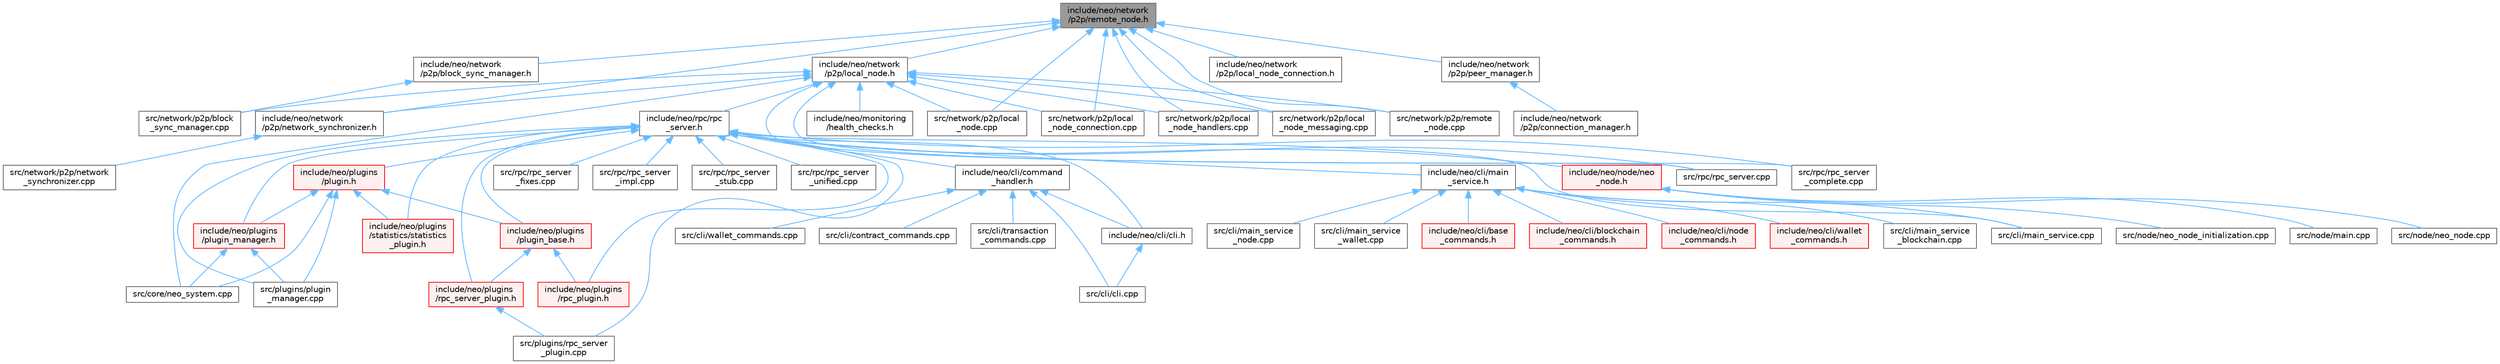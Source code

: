 digraph "include/neo/network/p2p/remote_node.h"
{
 // LATEX_PDF_SIZE
  bgcolor="transparent";
  edge [fontname=Helvetica,fontsize=10,labelfontname=Helvetica,labelfontsize=10];
  node [fontname=Helvetica,fontsize=10,shape=box,height=0.2,width=0.4];
  Node1 [id="Node000001",label="include/neo/network\l/p2p/remote_node.h",height=0.2,width=0.4,color="gray40", fillcolor="grey60", style="filled", fontcolor="black",tooltip=" "];
  Node1 -> Node2 [id="edge72_Node000001_Node000002",dir="back",color="steelblue1",style="solid",tooltip=" "];
  Node2 [id="Node000002",label="include/neo/network\l/p2p/block_sync_manager.h",height=0.2,width=0.4,color="grey40", fillcolor="white", style="filled",URL="$block__sync__manager_8h.html",tooltip=" "];
  Node2 -> Node3 [id="edge73_Node000002_Node000003",dir="back",color="steelblue1",style="solid",tooltip=" "];
  Node3 [id="Node000003",label="src/network/p2p/block\l_sync_manager.cpp",height=0.2,width=0.4,color="grey40", fillcolor="white", style="filled",URL="$block__sync__manager_8cpp.html",tooltip=" "];
  Node1 -> Node4 [id="edge74_Node000001_Node000004",dir="back",color="steelblue1",style="solid",tooltip=" "];
  Node4 [id="Node000004",label="include/neo/network\l/p2p/local_node.h",height=0.2,width=0.4,color="grey40", fillcolor="white", style="filled",URL="$local__node_8h.html",tooltip=" "];
  Node4 -> Node5 [id="edge75_Node000004_Node000005",dir="back",color="steelblue1",style="solid",tooltip=" "];
  Node5 [id="Node000005",label="include/neo/monitoring\l/health_checks.h",height=0.2,width=0.4,color="grey40", fillcolor="white", style="filled",URL="$health__checks_8h.html",tooltip=" "];
  Node4 -> Node6 [id="edge76_Node000004_Node000006",dir="back",color="steelblue1",style="solid",tooltip=" "];
  Node6 [id="Node000006",label="include/neo/network\l/p2p/network_synchronizer.h",height=0.2,width=0.4,color="grey40", fillcolor="white", style="filled",URL="$network__synchronizer_8h.html",tooltip=" "];
  Node6 -> Node7 [id="edge77_Node000006_Node000007",dir="back",color="steelblue1",style="solid",tooltip=" "];
  Node7 [id="Node000007",label="src/network/p2p/network\l_synchronizer.cpp",height=0.2,width=0.4,color="grey40", fillcolor="white", style="filled",URL="$network__synchronizer_8cpp.html",tooltip=" "];
  Node4 -> Node8 [id="edge78_Node000004_Node000008",dir="back",color="steelblue1",style="solid",tooltip=" "];
  Node8 [id="Node000008",label="include/neo/rpc/rpc\l_server.h",height=0.2,width=0.4,color="grey40", fillcolor="white", style="filled",URL="$rpc__server_8h.html",tooltip=" "];
  Node8 -> Node9 [id="edge79_Node000008_Node000009",dir="back",color="steelblue1",style="solid",tooltip=" "];
  Node9 [id="Node000009",label="include/neo/cli/cli.h",height=0.2,width=0.4,color="grey40", fillcolor="white", style="filled",URL="$cli_8h.html",tooltip=" "];
  Node9 -> Node10 [id="edge80_Node000009_Node000010",dir="back",color="steelblue1",style="solid",tooltip=" "];
  Node10 [id="Node000010",label="src/cli/cli.cpp",height=0.2,width=0.4,color="grey40", fillcolor="white", style="filled",URL="$cli_8cpp.html",tooltip=" "];
  Node8 -> Node11 [id="edge81_Node000008_Node000011",dir="back",color="steelblue1",style="solid",tooltip=" "];
  Node11 [id="Node000011",label="include/neo/cli/command\l_handler.h",height=0.2,width=0.4,color="grey40", fillcolor="white", style="filled",URL="$command__handler_8h.html",tooltip=" "];
  Node11 -> Node9 [id="edge82_Node000011_Node000009",dir="back",color="steelblue1",style="solid",tooltip=" "];
  Node11 -> Node10 [id="edge83_Node000011_Node000010",dir="back",color="steelblue1",style="solid",tooltip=" "];
  Node11 -> Node12 [id="edge84_Node000011_Node000012",dir="back",color="steelblue1",style="solid",tooltip=" "];
  Node12 [id="Node000012",label="src/cli/contract_commands.cpp",height=0.2,width=0.4,color="grey40", fillcolor="white", style="filled",URL="$contract__commands_8cpp.html",tooltip=" "];
  Node11 -> Node13 [id="edge85_Node000011_Node000013",dir="back",color="steelblue1",style="solid",tooltip=" "];
  Node13 [id="Node000013",label="src/cli/transaction\l_commands.cpp",height=0.2,width=0.4,color="grey40", fillcolor="white", style="filled",URL="$transaction__commands_8cpp.html",tooltip=" "];
  Node11 -> Node14 [id="edge86_Node000011_Node000014",dir="back",color="steelblue1",style="solid",tooltip=" "];
  Node14 [id="Node000014",label="src/cli/wallet_commands.cpp",height=0.2,width=0.4,color="grey40", fillcolor="white", style="filled",URL="$wallet__commands_8cpp.html",tooltip=" "];
  Node8 -> Node15 [id="edge87_Node000008_Node000015",dir="back",color="steelblue1",style="solid",tooltip=" "];
  Node15 [id="Node000015",label="include/neo/cli/main\l_service.h",height=0.2,width=0.4,color="grey40", fillcolor="white", style="filled",URL="$main__service_8h.html",tooltip=" "];
  Node15 -> Node16 [id="edge88_Node000015_Node000016",dir="back",color="steelblue1",style="solid",tooltip=" "];
  Node16 [id="Node000016",label="include/neo/cli/base\l_commands.h",height=0.2,width=0.4,color="red", fillcolor="#FFF0F0", style="filled",URL="$base__commands_8h.html",tooltip=" "];
  Node15 -> Node18 [id="edge89_Node000015_Node000018",dir="back",color="steelblue1",style="solid",tooltip=" "];
  Node18 [id="Node000018",label="include/neo/cli/blockchain\l_commands.h",height=0.2,width=0.4,color="red", fillcolor="#FFF0F0", style="filled",URL="$blockchain__commands_8h.html",tooltip=" "];
  Node15 -> Node20 [id="edge90_Node000015_Node000020",dir="back",color="steelblue1",style="solid",tooltip=" "];
  Node20 [id="Node000020",label="include/neo/cli/node\l_commands.h",height=0.2,width=0.4,color="red", fillcolor="#FFF0F0", style="filled",URL="$node__commands_8h.html",tooltip=" "];
  Node15 -> Node22 [id="edge91_Node000015_Node000022",dir="back",color="steelblue1",style="solid",tooltip=" "];
  Node22 [id="Node000022",label="include/neo/cli/wallet\l_commands.h",height=0.2,width=0.4,color="red", fillcolor="#FFF0F0", style="filled",URL="$wallet__commands_8h.html",tooltip=" "];
  Node15 -> Node24 [id="edge92_Node000015_Node000024",dir="back",color="steelblue1",style="solid",tooltip=" "];
  Node24 [id="Node000024",label="src/cli/main_service.cpp",height=0.2,width=0.4,color="grey40", fillcolor="white", style="filled",URL="$main__service_8cpp.html",tooltip=" "];
  Node15 -> Node25 [id="edge93_Node000015_Node000025",dir="back",color="steelblue1",style="solid",tooltip=" "];
  Node25 [id="Node000025",label="src/cli/main_service\l_blockchain.cpp",height=0.2,width=0.4,color="grey40", fillcolor="white", style="filled",URL="$main__service__blockchain_8cpp.html",tooltip=" "];
  Node15 -> Node26 [id="edge94_Node000015_Node000026",dir="back",color="steelblue1",style="solid",tooltip=" "];
  Node26 [id="Node000026",label="src/cli/main_service\l_node.cpp",height=0.2,width=0.4,color="grey40", fillcolor="white", style="filled",URL="$main__service__node_8cpp.html",tooltip=" "];
  Node15 -> Node27 [id="edge95_Node000015_Node000027",dir="back",color="steelblue1",style="solid",tooltip=" "];
  Node27 [id="Node000027",label="src/cli/main_service\l_wallet.cpp",height=0.2,width=0.4,color="grey40", fillcolor="white", style="filled",URL="$main__service__wallet_8cpp.html",tooltip=" "];
  Node8 -> Node28 [id="edge96_Node000008_Node000028",dir="back",color="steelblue1",style="solid",tooltip=" "];
  Node28 [id="Node000028",label="include/neo/node/neo\l_node.h",height=0.2,width=0.4,color="red", fillcolor="#FFF0F0", style="filled",URL="$neo__node_8h.html",tooltip=" "];
  Node28 -> Node29 [id="edge97_Node000028_Node000029",dir="back",color="steelblue1",style="solid",tooltip=" "];
  Node29 [id="Node000029",label="src/node/main.cpp",height=0.2,width=0.4,color="grey40", fillcolor="white", style="filled",URL="$main_8cpp.html",tooltip="Main entry point for Neo C++ Node."];
  Node28 -> Node30 [id="edge98_Node000028_Node000030",dir="back",color="steelblue1",style="solid",tooltip=" "];
  Node30 [id="Node000030",label="src/node/neo_node.cpp",height=0.2,width=0.4,color="grey40", fillcolor="white", style="filled",URL="$neo__node_8cpp.html",tooltip=" "];
  Node28 -> Node31 [id="edge99_Node000028_Node000031",dir="back",color="steelblue1",style="solid",tooltip=" "];
  Node31 [id="Node000031",label="src/node/neo_node_initialization.cpp",height=0.2,width=0.4,color="grey40", fillcolor="white", style="filled",URL="$neo__node__initialization_8cpp.html",tooltip=" "];
  Node8 -> Node33 [id="edge100_Node000008_Node000033",dir="back",color="steelblue1",style="solid",tooltip=" "];
  Node33 [id="Node000033",label="include/neo/plugins\l/plugin.h",height=0.2,width=0.4,color="red", fillcolor="#FFF0F0", style="filled",URL="$plugins_2plugin_8h.html",tooltip=" "];
  Node33 -> Node34 [id="edge101_Node000033_Node000034",dir="back",color="steelblue1",style="solid",tooltip=" "];
  Node34 [id="Node000034",label="include/neo/plugins\l/plugin_base.h",height=0.2,width=0.4,color="red", fillcolor="#FFF0F0", style="filled",URL="$plugin__base_8h.html",tooltip=" "];
  Node34 -> Node40 [id="edge102_Node000034_Node000040",dir="back",color="steelblue1",style="solid",tooltip=" "];
  Node40 [id="Node000040",label="include/neo/plugins\l/rpc_plugin.h",height=0.2,width=0.4,color="red", fillcolor="#FFF0F0", style="filled",URL="$rpc__plugin_8h.html",tooltip=" "];
  Node34 -> Node42 [id="edge103_Node000034_Node000042",dir="back",color="steelblue1",style="solid",tooltip=" "];
  Node42 [id="Node000042",label="include/neo/plugins\l/rpc_server_plugin.h",height=0.2,width=0.4,color="red", fillcolor="#FFF0F0", style="filled",URL="$rpc__server__plugin_8h.html",tooltip=" "];
  Node42 -> Node43 [id="edge104_Node000042_Node000043",dir="back",color="steelblue1",style="solid",tooltip=" "];
  Node43 [id="Node000043",label="src/plugins/rpc_server\l_plugin.cpp",height=0.2,width=0.4,color="grey40", fillcolor="white", style="filled",URL="$rpc__server__plugin_8cpp.html",tooltip=" "];
  Node33 -> Node51 [id="edge105_Node000033_Node000051",dir="back",color="steelblue1",style="solid",tooltip=" "];
  Node51 [id="Node000051",label="include/neo/plugins\l/plugin_manager.h",height=0.2,width=0.4,color="red", fillcolor="#FFF0F0", style="filled",URL="$plugin__manager_8h.html",tooltip=" "];
  Node51 -> Node53 [id="edge106_Node000051_Node000053",dir="back",color="steelblue1",style="solid",tooltip=" "];
  Node53 [id="Node000053",label="src/core/neo_system.cpp",height=0.2,width=0.4,color="grey40", fillcolor="white", style="filled",URL="$core_2neo__system_8cpp.html",tooltip=" "];
  Node51 -> Node54 [id="edge107_Node000051_Node000054",dir="back",color="steelblue1",style="solid",tooltip=" "];
  Node54 [id="Node000054",label="src/plugins/plugin\l_manager.cpp",height=0.2,width=0.4,color="grey40", fillcolor="white", style="filled",URL="$plugin__manager_8cpp.html",tooltip=" "];
  Node33 -> Node55 [id="edge108_Node000033_Node000055",dir="back",color="steelblue1",style="solid",tooltip=" "];
  Node55 [id="Node000055",label="include/neo/plugins\l/statistics/statistics\l_plugin.h",height=0.2,width=0.4,color="red", fillcolor="#FFF0F0", style="filled",URL="$statistics_2statistics__plugin_8h.html",tooltip=" "];
  Node33 -> Node53 [id="edge109_Node000033_Node000053",dir="back",color="steelblue1",style="solid",tooltip=" "];
  Node33 -> Node54 [id="edge110_Node000033_Node000054",dir="back",color="steelblue1",style="solid",tooltip=" "];
  Node8 -> Node34 [id="edge111_Node000008_Node000034",dir="back",color="steelblue1",style="solid",tooltip=" "];
  Node8 -> Node51 [id="edge112_Node000008_Node000051",dir="back",color="steelblue1",style="solid",tooltip=" "];
  Node8 -> Node40 [id="edge113_Node000008_Node000040",dir="back",color="steelblue1",style="solid",tooltip=" "];
  Node8 -> Node42 [id="edge114_Node000008_Node000042",dir="back",color="steelblue1",style="solid",tooltip=" "];
  Node8 -> Node55 [id="edge115_Node000008_Node000055",dir="back",color="steelblue1",style="solid",tooltip=" "];
  Node8 -> Node24 [id="edge116_Node000008_Node000024",dir="back",color="steelblue1",style="solid",tooltip=" "];
  Node8 -> Node54 [id="edge117_Node000008_Node000054",dir="back",color="steelblue1",style="solid",tooltip=" "];
  Node8 -> Node43 [id="edge118_Node000008_Node000043",dir="back",color="steelblue1",style="solid",tooltip=" "];
  Node8 -> Node59 [id="edge119_Node000008_Node000059",dir="back",color="steelblue1",style="solid",tooltip=" "];
  Node59 [id="Node000059",label="src/rpc/rpc_server.cpp",height=0.2,width=0.4,color="grey40", fillcolor="white", style="filled",URL="$rpc__server_8cpp.html",tooltip=" "];
  Node8 -> Node60 [id="edge120_Node000008_Node000060",dir="back",color="steelblue1",style="solid",tooltip=" "];
  Node60 [id="Node000060",label="src/rpc/rpc_server\l_complete.cpp",height=0.2,width=0.4,color="grey40", fillcolor="white", style="filled",URL="$rpc__server__complete_8cpp.html",tooltip=" "];
  Node8 -> Node61 [id="edge121_Node000008_Node000061",dir="back",color="steelblue1",style="solid",tooltip=" "];
  Node61 [id="Node000061",label="src/rpc/rpc_server\l_fixes.cpp",height=0.2,width=0.4,color="grey40", fillcolor="white", style="filled",URL="$rpc__server__fixes_8cpp.html",tooltip=" "];
  Node8 -> Node62 [id="edge122_Node000008_Node000062",dir="back",color="steelblue1",style="solid",tooltip=" "];
  Node62 [id="Node000062",label="src/rpc/rpc_server\l_impl.cpp",height=0.2,width=0.4,color="grey40", fillcolor="white", style="filled",URL="$rpc__server__impl_8cpp.html",tooltip=" "];
  Node8 -> Node63 [id="edge123_Node000008_Node000063",dir="back",color="steelblue1",style="solid",tooltip=" "];
  Node63 [id="Node000063",label="src/rpc/rpc_server\l_stub.cpp",height=0.2,width=0.4,color="grey40", fillcolor="white", style="filled",URL="$rpc__server__stub_8cpp.html",tooltip=" "];
  Node8 -> Node64 [id="edge124_Node000008_Node000064",dir="back",color="steelblue1",style="solid",tooltip=" "];
  Node64 [id="Node000064",label="src/rpc/rpc_server\l_unified.cpp",height=0.2,width=0.4,color="grey40", fillcolor="white", style="filled",URL="$rpc__server__unified_8cpp.html",tooltip=" "];
  Node4 -> Node53 [id="edge125_Node000004_Node000053",dir="back",color="steelblue1",style="solid",tooltip=" "];
  Node4 -> Node3 [id="edge126_Node000004_Node000003",dir="back",color="steelblue1",style="solid",tooltip=" "];
  Node4 -> Node65 [id="edge127_Node000004_Node000065",dir="back",color="steelblue1",style="solid",tooltip=" "];
  Node65 [id="Node000065",label="src/network/p2p/local\l_node.cpp",height=0.2,width=0.4,color="grey40", fillcolor="white", style="filled",URL="$local__node_8cpp.html",tooltip=" "];
  Node4 -> Node66 [id="edge128_Node000004_Node000066",dir="back",color="steelblue1",style="solid",tooltip=" "];
  Node66 [id="Node000066",label="src/network/p2p/local\l_node_connection.cpp",height=0.2,width=0.4,color="grey40", fillcolor="white", style="filled",URL="$local__node__connection_8cpp.html",tooltip=" "];
  Node4 -> Node67 [id="edge129_Node000004_Node000067",dir="back",color="steelblue1",style="solid",tooltip=" "];
  Node67 [id="Node000067",label="src/network/p2p/local\l_node_handlers.cpp",height=0.2,width=0.4,color="grey40", fillcolor="white", style="filled",URL="$local__node__handlers_8cpp.html",tooltip=" "];
  Node4 -> Node68 [id="edge130_Node000004_Node000068",dir="back",color="steelblue1",style="solid",tooltip=" "];
  Node68 [id="Node000068",label="src/network/p2p/local\l_node_messaging.cpp",height=0.2,width=0.4,color="grey40", fillcolor="white", style="filled",URL="$local__node__messaging_8cpp.html",tooltip=" "];
  Node4 -> Node69 [id="edge131_Node000004_Node000069",dir="back",color="steelblue1",style="solid",tooltip=" "];
  Node69 [id="Node000069",label="src/network/p2p/remote\l_node.cpp",height=0.2,width=0.4,color="grey40", fillcolor="white", style="filled",URL="$remote__node_8cpp.html",tooltip=" "];
  Node4 -> Node59 [id="edge132_Node000004_Node000059",dir="back",color="steelblue1",style="solid",tooltip=" "];
  Node4 -> Node60 [id="edge133_Node000004_Node000060",dir="back",color="steelblue1",style="solid",tooltip=" "];
  Node1 -> Node70 [id="edge134_Node000001_Node000070",dir="back",color="steelblue1",style="solid",tooltip=" "];
  Node70 [id="Node000070",label="include/neo/network\l/p2p/local_node_connection.h",height=0.2,width=0.4,color="grey40", fillcolor="white", style="filled",URL="$local__node__connection_8h.html",tooltip=" "];
  Node1 -> Node6 [id="edge135_Node000001_Node000006",dir="back",color="steelblue1",style="solid",tooltip=" "];
  Node1 -> Node71 [id="edge136_Node000001_Node000071",dir="back",color="steelblue1",style="solid",tooltip=" "];
  Node71 [id="Node000071",label="include/neo/network\l/p2p/peer_manager.h",height=0.2,width=0.4,color="grey40", fillcolor="white", style="filled",URL="$peer__manager_8h.html",tooltip=" "];
  Node71 -> Node72 [id="edge137_Node000071_Node000072",dir="back",color="steelblue1",style="solid",tooltip=" "];
  Node72 [id="Node000072",label="include/neo/network\l/p2p/connection_manager.h",height=0.2,width=0.4,color="grey40", fillcolor="white", style="filled",URL="$p2p_2connection__manager_8h.html",tooltip=" "];
  Node1 -> Node65 [id="edge138_Node000001_Node000065",dir="back",color="steelblue1",style="solid",tooltip=" "];
  Node1 -> Node66 [id="edge139_Node000001_Node000066",dir="back",color="steelblue1",style="solid",tooltip=" "];
  Node1 -> Node67 [id="edge140_Node000001_Node000067",dir="back",color="steelblue1",style="solid",tooltip=" "];
  Node1 -> Node68 [id="edge141_Node000001_Node000068",dir="back",color="steelblue1",style="solid",tooltip=" "];
  Node1 -> Node69 [id="edge142_Node000001_Node000069",dir="back",color="steelblue1",style="solid",tooltip=" "];
}

